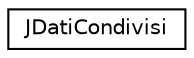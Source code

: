 digraph "Graphical Class Hierarchy"
{
 // INTERACTIVE_SVG=YES
  edge [fontname="Helvetica",fontsize="10",labelfontname="Helvetica",labelfontsize="10"];
  node [fontname="Helvetica",fontsize="10",shape=record];
  rankdir="LR";
  Node0 [label="JDatiCondivisi",height=0.2,width=0.4,color="black", fillcolor="white", style="filled",URL="$classjdadi_1_1_j_dati_condivisi.html",tooltip="Classe per la gestione dei sati condivisi. "];
}
